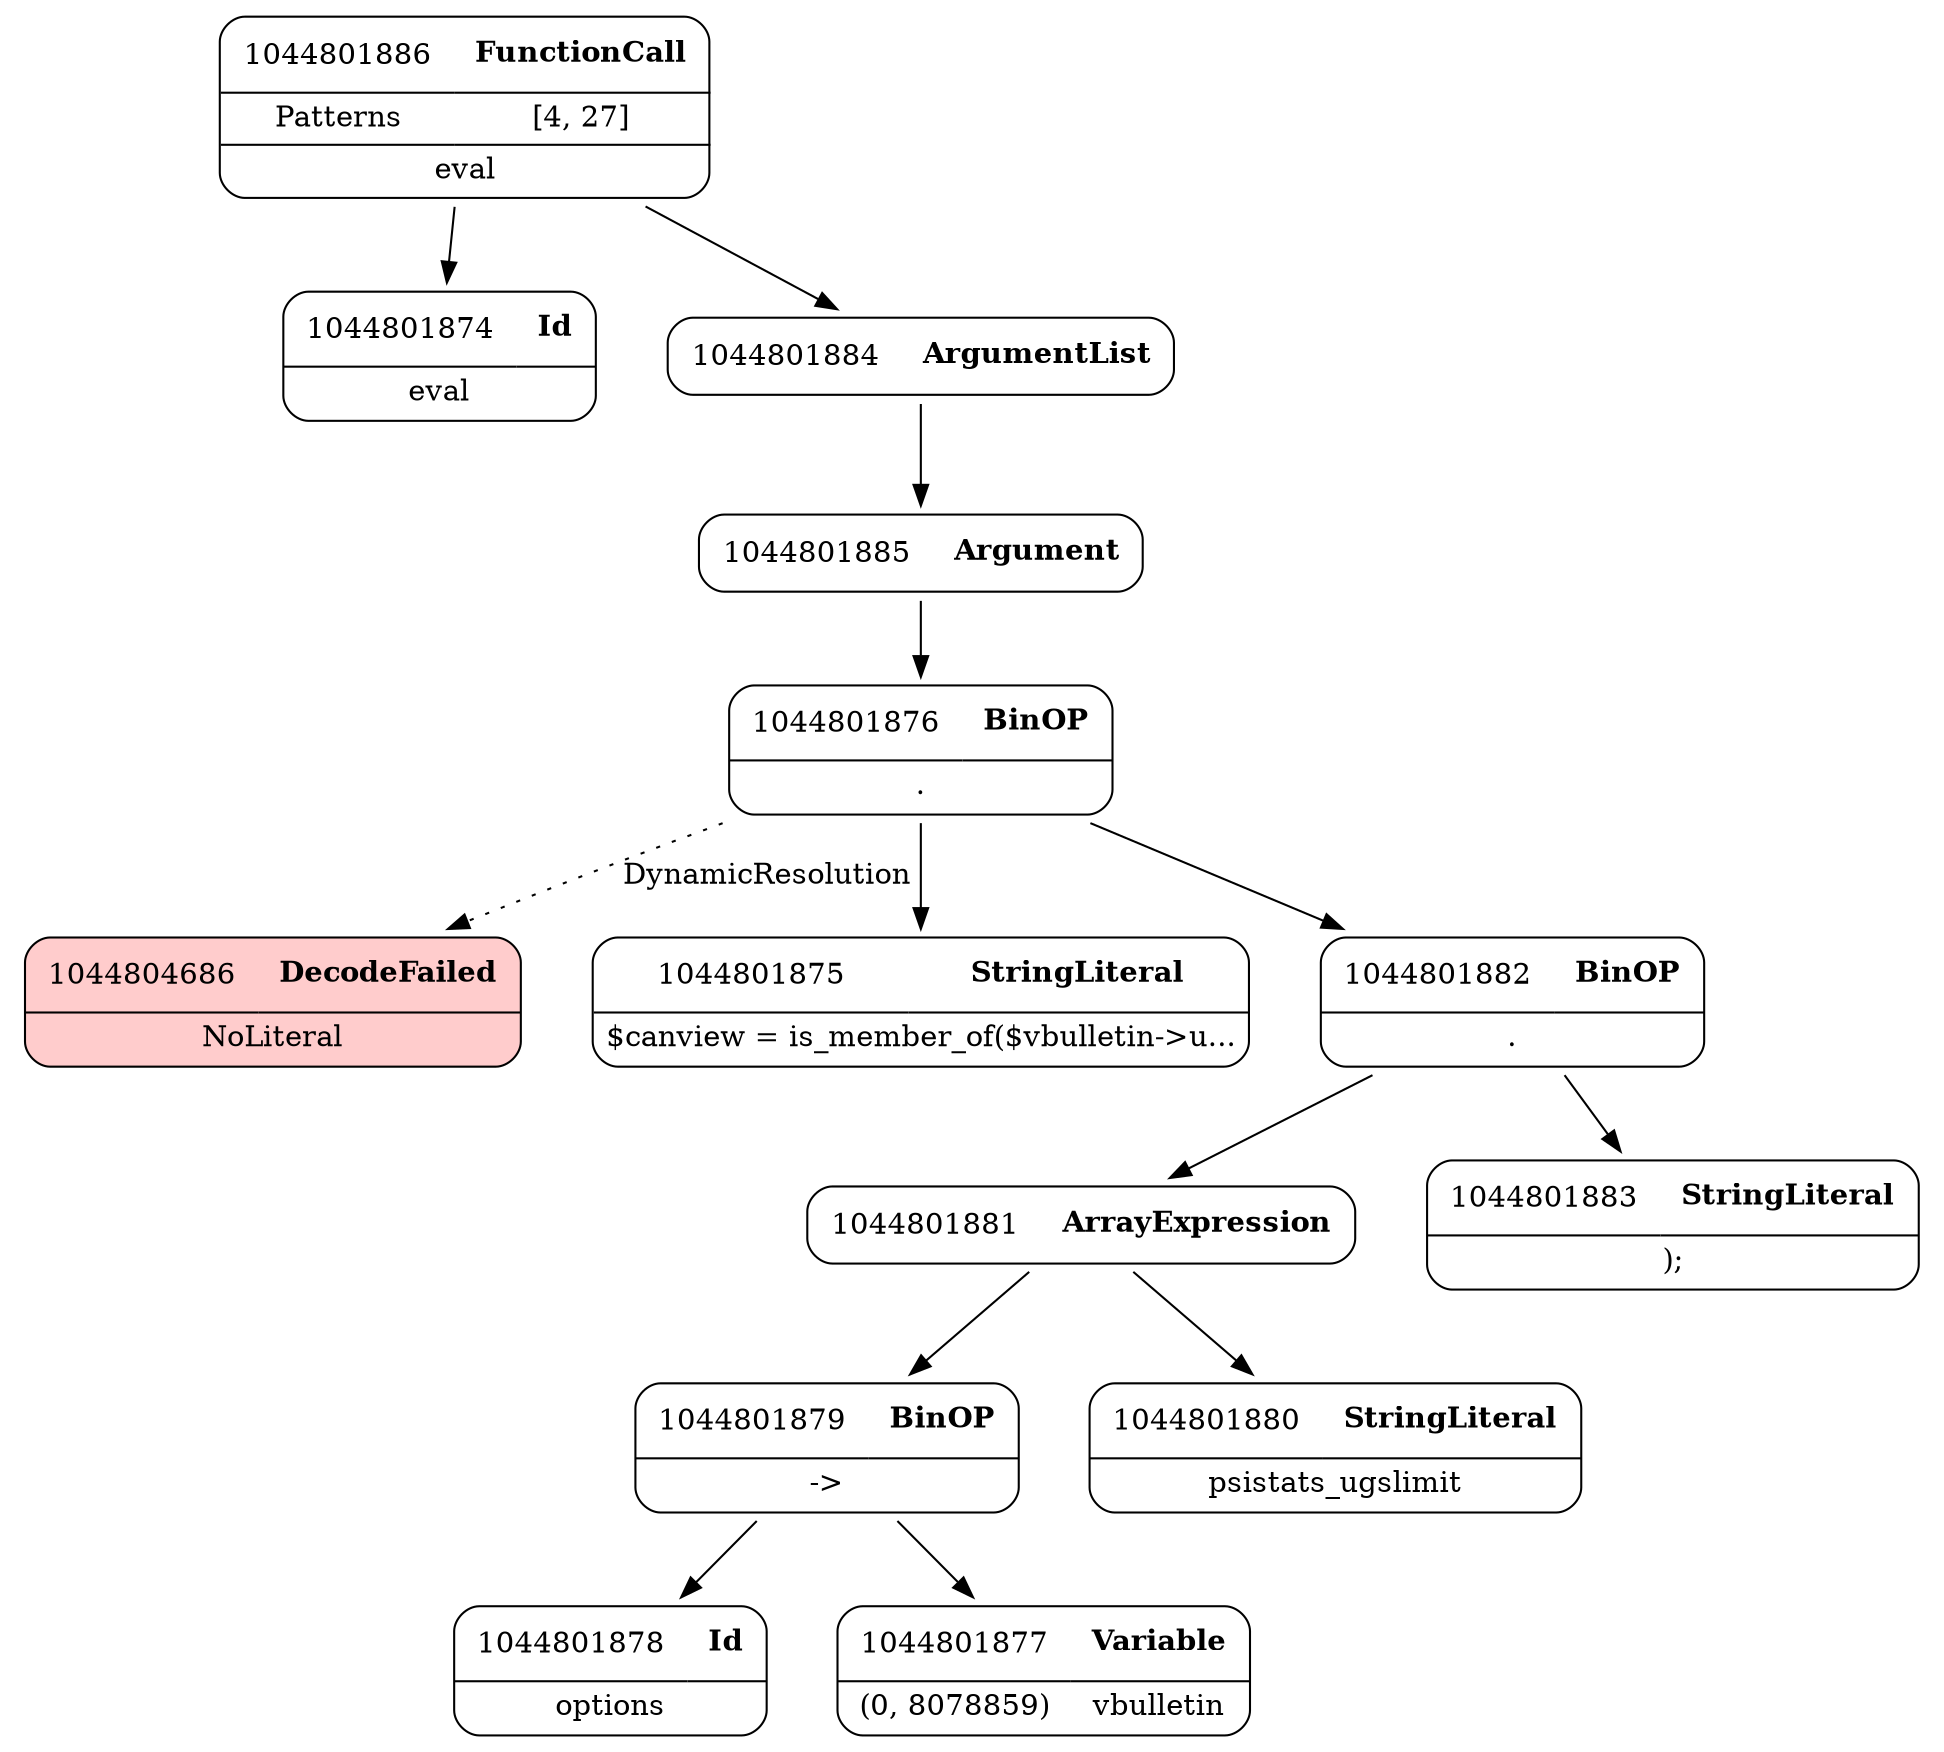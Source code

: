 digraph ast {
node [shape=none];
1044804686 [label=<<TABLE border='1' cellspacing='0' cellpadding='10' style='rounded' bgcolor='#FFCCCC' ><TR><TD border='0'>1044804686</TD><TD border='0'><B>DecodeFailed</B></TD></TR><HR/><TR><TD border='0' cellpadding='5' colspan='2'>NoLiteral</TD></TR></TABLE>>];
1044801878 [label=<<TABLE border='1' cellspacing='0' cellpadding='10' style='rounded' ><TR><TD border='0'>1044801878</TD><TD border='0'><B>Id</B></TD></TR><HR/><TR><TD border='0' cellpadding='5' colspan='2'>options</TD></TR></TABLE>>];
1044801879 [label=<<TABLE border='1' cellspacing='0' cellpadding='10' style='rounded' ><TR><TD border='0'>1044801879</TD><TD border='0'><B>BinOP</B></TD></TR><HR/><TR><TD border='0' cellpadding='5' colspan='2'>-&gt;</TD></TR></TABLE>>];
1044801879 -> 1044801877 [weight=2];
1044801879 -> 1044801878 [weight=2];
1044801876 [label=<<TABLE border='1' cellspacing='0' cellpadding='10' style='rounded' ><TR><TD border='0'>1044801876</TD><TD border='0'><B>BinOP</B></TD></TR><HR/><TR><TD border='0' cellpadding='5' colspan='2'>.</TD></TR></TABLE>>];
1044801876 -> 1044801875 [weight=2];
1044801876 -> 1044801882 [weight=2];
1044801876 -> 1044804686 [style=dotted,label=DynamicResolution];
1044801877 [label=<<TABLE border='1' cellspacing='0' cellpadding='10' style='rounded' ><TR><TD border='0'>1044801877</TD><TD border='0'><B>Variable</B></TD></TR><HR/><TR><TD border='0' cellpadding='5'>(0, 8078859)</TD><TD border='0' cellpadding='5'>vbulletin</TD></TR></TABLE>>];
1044801874 [label=<<TABLE border='1' cellspacing='0' cellpadding='10' style='rounded' ><TR><TD border='0'>1044801874</TD><TD border='0'><B>Id</B></TD></TR><HR/><TR><TD border='0' cellpadding='5' colspan='2'>eval</TD></TR></TABLE>>];
1044801875 [label=<<TABLE border='1' cellspacing='0' cellpadding='10' style='rounded' ><TR><TD border='0'>1044801875</TD><TD border='0'><B>StringLiteral</B></TD></TR><HR/><TR><TD border='0' cellpadding='5' colspan='2'>$canview = is_member_of($vbulletin-&gt;u...</TD></TR></TABLE>>];
1044801886 [label=<<TABLE border='1' cellspacing='0' cellpadding='10' style='rounded' ><TR><TD border='0'>1044801886</TD><TD border='0'><B>FunctionCall</B></TD></TR><HR/><TR><TD border='0' cellpadding='5'>Patterns</TD><TD border='0' cellpadding='5'>[4, 27]</TD></TR><HR/><TR><TD border='0' cellpadding='5' colspan='2'>eval</TD></TR></TABLE>>];
1044801886 -> 1044801874 [weight=2];
1044801886 -> 1044801884 [weight=2];
1044801884 [label=<<TABLE border='1' cellspacing='0' cellpadding='10' style='rounded' ><TR><TD border='0'>1044801884</TD><TD border='0'><B>ArgumentList</B></TD></TR></TABLE>>];
1044801884 -> 1044801885 [weight=2];
1044801885 [label=<<TABLE border='1' cellspacing='0' cellpadding='10' style='rounded' ><TR><TD border='0'>1044801885</TD><TD border='0'><B>Argument</B></TD></TR></TABLE>>];
1044801885 -> 1044801876 [weight=2];
1044801882 [label=<<TABLE border='1' cellspacing='0' cellpadding='10' style='rounded' ><TR><TD border='0'>1044801882</TD><TD border='0'><B>BinOP</B></TD></TR><HR/><TR><TD border='0' cellpadding='5' colspan='2'>.</TD></TR></TABLE>>];
1044801882 -> 1044801881 [weight=2];
1044801882 -> 1044801883 [weight=2];
1044801883 [label=<<TABLE border='1' cellspacing='0' cellpadding='10' style='rounded' ><TR><TD border='0'>1044801883</TD><TD border='0'><B>StringLiteral</B></TD></TR><HR/><TR><TD border='0' cellpadding='5' colspan='2'>);</TD></TR></TABLE>>];
1044801880 [label=<<TABLE border='1' cellspacing='0' cellpadding='10' style='rounded' ><TR><TD border='0'>1044801880</TD><TD border='0'><B>StringLiteral</B></TD></TR><HR/><TR><TD border='0' cellpadding='5' colspan='2'>psistats_ugslimit</TD></TR></TABLE>>];
1044801881 [label=<<TABLE border='1' cellspacing='0' cellpadding='10' style='rounded' ><TR><TD border='0'>1044801881</TD><TD border='0'><B>ArrayExpression</B></TD></TR></TABLE>>];
1044801881 -> 1044801879 [weight=2];
1044801881 -> 1044801880 [weight=2];
}

